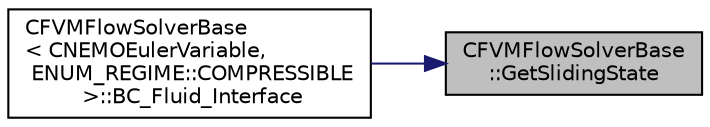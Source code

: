 digraph "CFVMFlowSolverBase::GetSlidingState"
{
 // LATEX_PDF_SIZE
  edge [fontname="Helvetica",fontsize="10",labelfontname="Helvetica",labelfontsize="10"];
  node [fontname="Helvetica",fontsize="10",shape=record];
  rankdir="RL";
  Node1 [label="CFVMFlowSolverBase\l::GetSlidingState",height=0.2,width=0.4,color="black", fillcolor="grey75", style="filled", fontcolor="black",tooltip="Get the outer state for fluid interface nodes."];
  Node1 -> Node2 [dir="back",color="midnightblue",fontsize="10",style="solid",fontname="Helvetica"];
  Node2 [label="CFVMFlowSolverBase\l\< CNEMOEulerVariable,\l ENUM_REGIME::COMPRESSIBLE\l \>::BC_Fluid_Interface",height=0.2,width=0.4,color="black", fillcolor="white", style="filled",URL="$classCFVMFlowSolverBase.html#aba13af32acdc3fdae92901125a94ab0f",tooltip="Impose the interface state across sliding meshes."];
}
